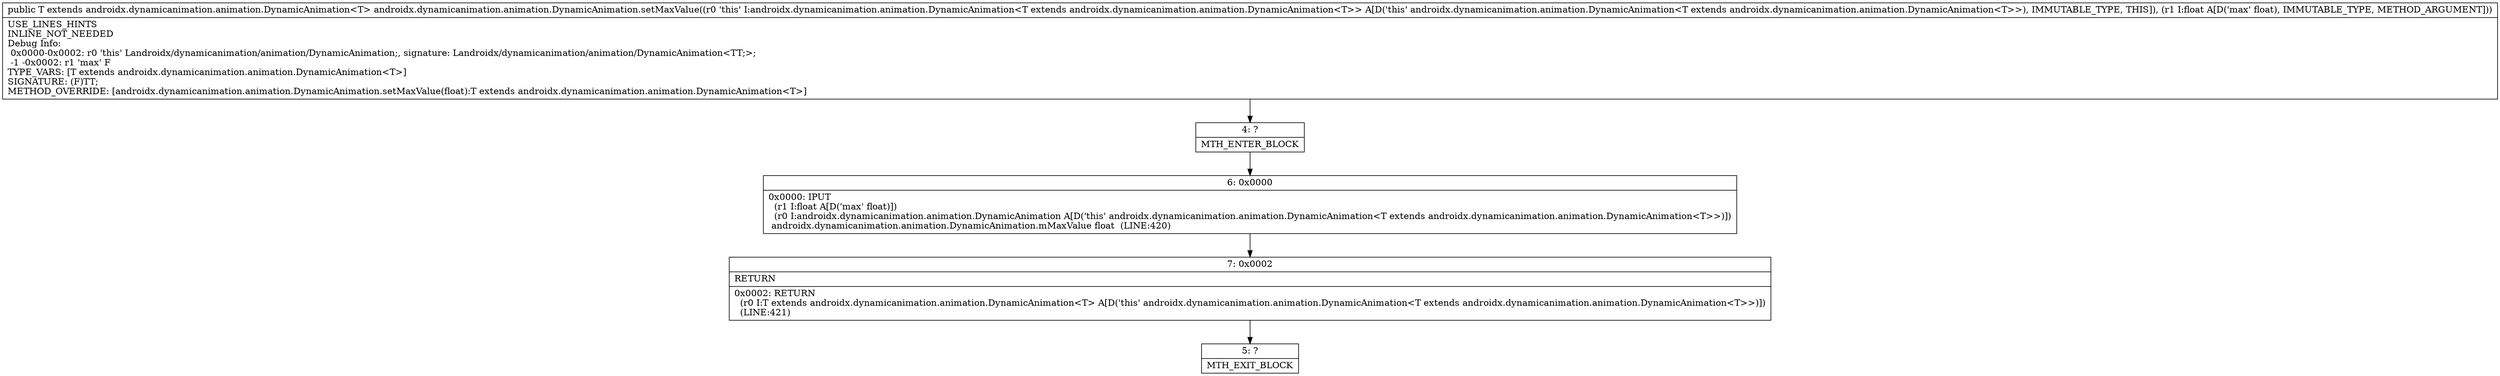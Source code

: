 digraph "CFG forandroidx.dynamicanimation.animation.DynamicAnimation.setMaxValue(F)Landroidx\/dynamicanimation\/animation\/DynamicAnimation;" {
Node_4 [shape=record,label="{4\:\ ?|MTH_ENTER_BLOCK\l}"];
Node_6 [shape=record,label="{6\:\ 0x0000|0x0000: IPUT  \l  (r1 I:float A[D('max' float)])\l  (r0 I:androidx.dynamicanimation.animation.DynamicAnimation A[D('this' androidx.dynamicanimation.animation.DynamicAnimation\<T extends androidx.dynamicanimation.animation.DynamicAnimation\<T\>\>)])\l androidx.dynamicanimation.animation.DynamicAnimation.mMaxValue float  (LINE:420)\l}"];
Node_7 [shape=record,label="{7\:\ 0x0002|RETURN\l|0x0002: RETURN  \l  (r0 I:T extends androidx.dynamicanimation.animation.DynamicAnimation\<T\> A[D('this' androidx.dynamicanimation.animation.DynamicAnimation\<T extends androidx.dynamicanimation.animation.DynamicAnimation\<T\>\>)])\l  (LINE:421)\l}"];
Node_5 [shape=record,label="{5\:\ ?|MTH_EXIT_BLOCK\l}"];
MethodNode[shape=record,label="{public T extends androidx.dynamicanimation.animation.DynamicAnimation\<T\> androidx.dynamicanimation.animation.DynamicAnimation.setMaxValue((r0 'this' I:androidx.dynamicanimation.animation.DynamicAnimation\<T extends androidx.dynamicanimation.animation.DynamicAnimation\<T\>\> A[D('this' androidx.dynamicanimation.animation.DynamicAnimation\<T extends androidx.dynamicanimation.animation.DynamicAnimation\<T\>\>), IMMUTABLE_TYPE, THIS]), (r1 I:float A[D('max' float), IMMUTABLE_TYPE, METHOD_ARGUMENT]))  | USE_LINES_HINTS\lINLINE_NOT_NEEDED\lDebug Info:\l  0x0000\-0x0002: r0 'this' Landroidx\/dynamicanimation\/animation\/DynamicAnimation;, signature: Landroidx\/dynamicanimation\/animation\/DynamicAnimation\<TT;\>;\l  \-1 \-0x0002: r1 'max' F\lTYPE_VARS: [T extends androidx.dynamicanimation.animation.DynamicAnimation\<T\>]\lSIGNATURE: (F)TT;\lMETHOD_OVERRIDE: [androidx.dynamicanimation.animation.DynamicAnimation.setMaxValue(float):T extends androidx.dynamicanimation.animation.DynamicAnimation\<T\>]\l}"];
MethodNode -> Node_4;Node_4 -> Node_6;
Node_6 -> Node_7;
Node_7 -> Node_5;
}

